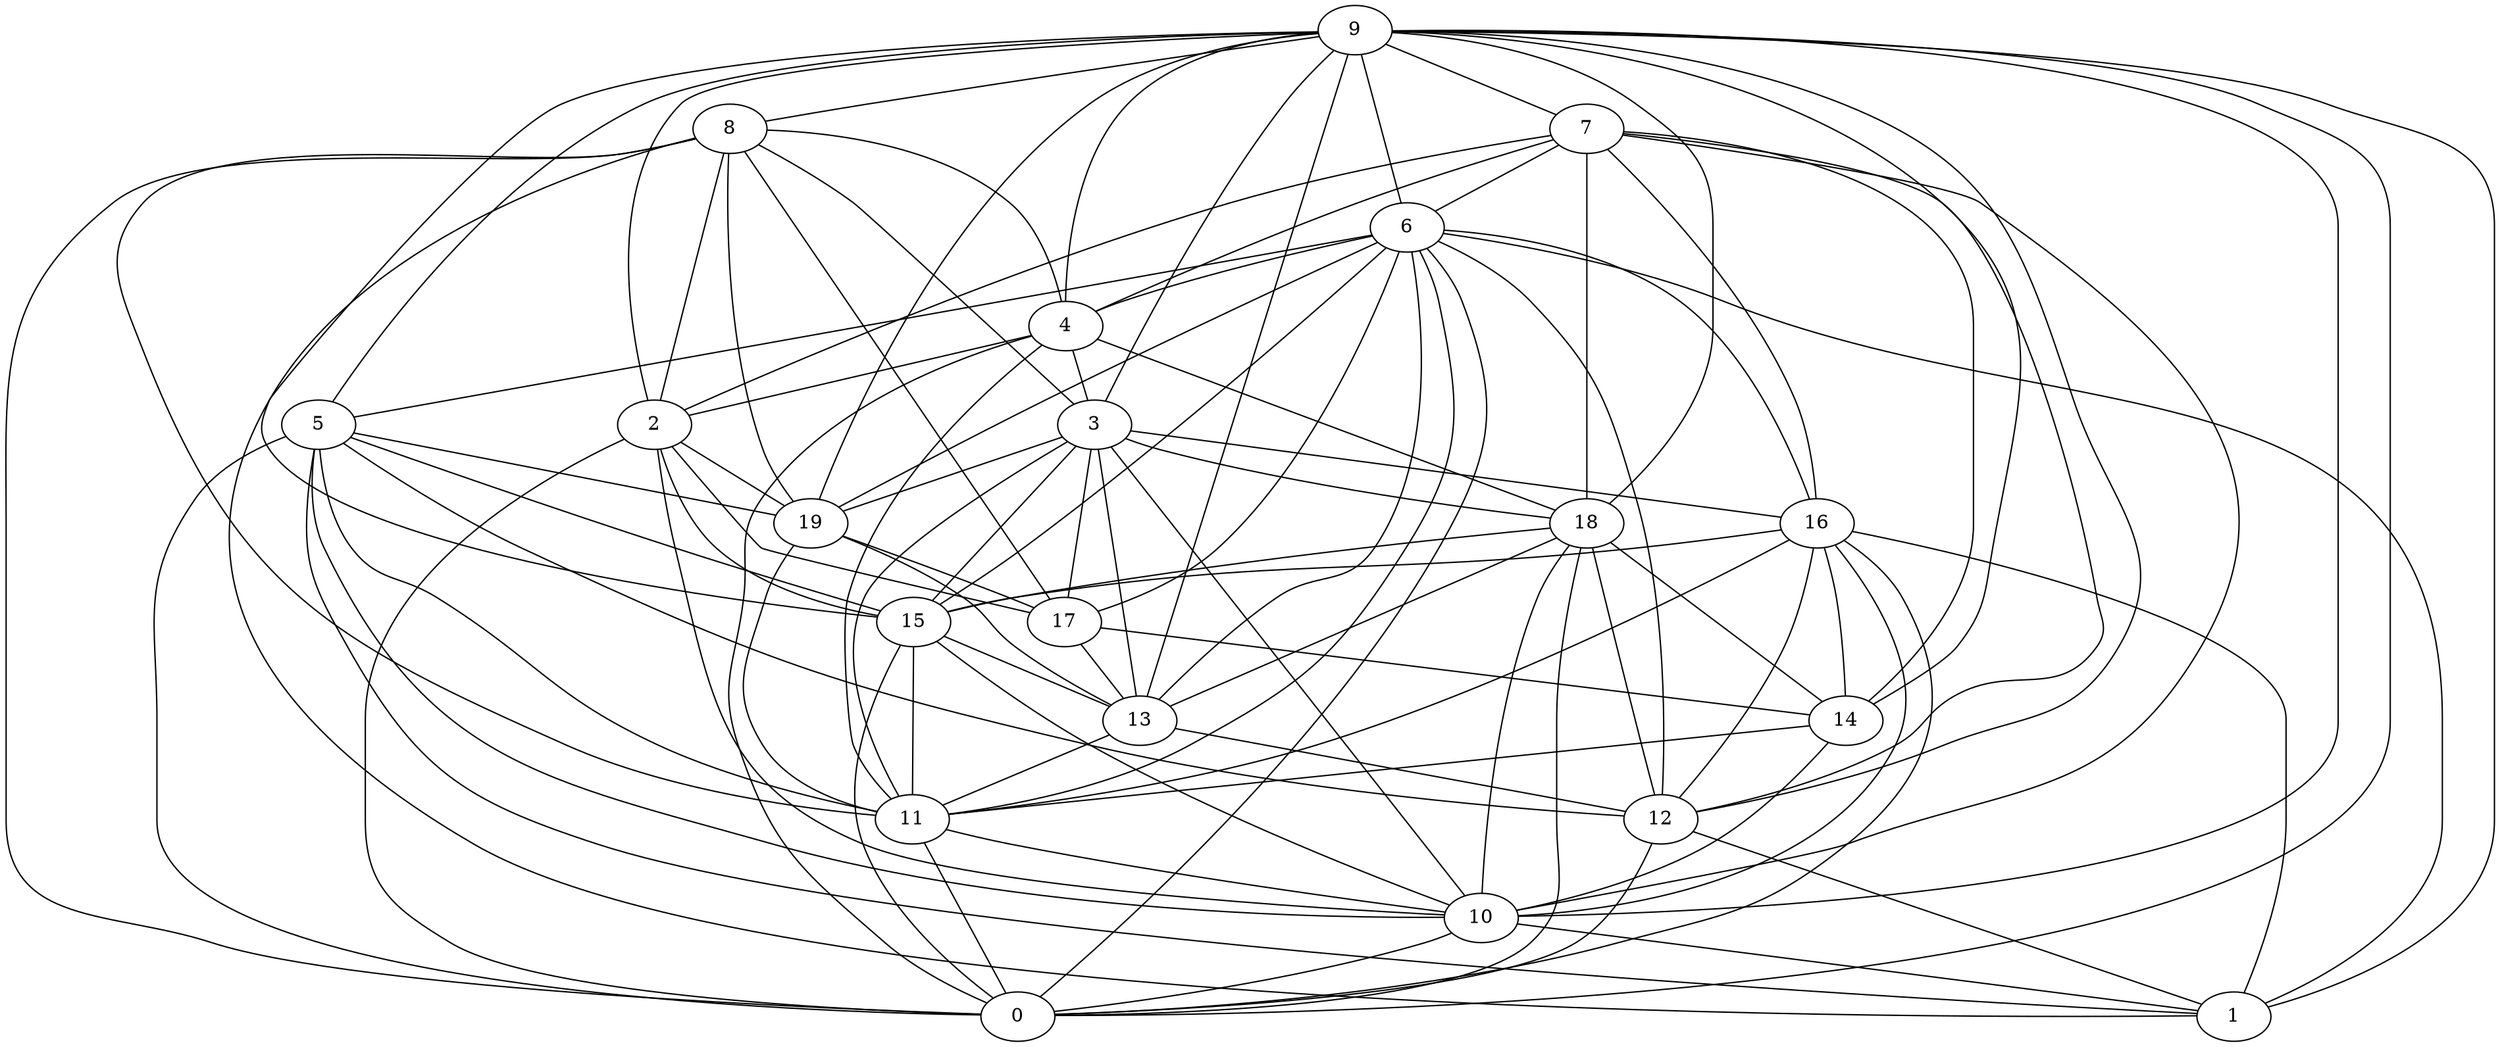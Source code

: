 digraph GG_graph {

subgraph G_graph {
edge [color = black]
"8" -> "1" [dir = none]
"8" -> "3" [dir = none]
"14" -> "10" [dir = none]
"4" -> "2" [dir = none]
"2" -> "19" [dir = none]
"2" -> "17" [dir = none]
"2" -> "15" [dir = none]
"15" -> "13" [dir = none]
"5" -> "11" [dir = none]
"5" -> "12" [dir = none]
"11" -> "0" [dir = none]
"18" -> "0" [dir = none]
"18" -> "10" [dir = none]
"18" -> "15" [dir = none]
"18" -> "13" [dir = none]
"12" -> "0" [dir = none]
"19" -> "11" [dir = none]
"6" -> "12" [dir = none]
"6" -> "4" [dir = none]
"6" -> "17" [dir = none]
"6" -> "15" [dir = none]
"6" -> "5" [dir = none]
"6" -> "1" [dir = none]
"6" -> "13" [dir = none]
"9" -> "2" [dir = none]
"9" -> "13" [dir = none]
"9" -> "7" [dir = none]
"9" -> "0" [dir = none]
"9" -> "10" [dir = none]
"7" -> "6" [dir = none]
"7" -> "16" [dir = none]
"7" -> "2" [dir = none]
"17" -> "14" [dir = none]
"3" -> "15" [dir = none]
"3" -> "13" [dir = none]
"3" -> "17" [dir = none]
"16" -> "15" [dir = none]
"16" -> "1" [dir = none]
"18" -> "14" [dir = none]
"4" -> "3" [dir = none]
"16" -> "14" [dir = none]
"9" -> "15" [dir = none]
"2" -> "10" [dir = none]
"3" -> "10" [dir = none]
"12" -> "1" [dir = none]
"6" -> "16" [dir = none]
"7" -> "12" [dir = none]
"9" -> "1" [dir = none]
"4" -> "0" [dir = none]
"13" -> "12" [dir = none]
"9" -> "18" [dir = none]
"15" -> "0" [dir = none]
"9" -> "5" [dir = none]
"19" -> "13" [dir = none]
"9" -> "14" [dir = none]
"4" -> "11" [dir = none]
"9" -> "3" [dir = none]
"16" -> "11" [dir = none]
"8" -> "2" [dir = none]
"11" -> "10" [dir = none]
"15" -> "11" [dir = none]
"9" -> "19" [dir = none]
"8" -> "4" [dir = none]
"10" -> "1" [dir = none]
"2" -> "0" [dir = none]
"3" -> "18" [dir = none]
"8" -> "11" [dir = none]
"6" -> "11" [dir = none]
"5" -> "10" [dir = none]
"16" -> "10" [dir = none]
"7" -> "4" [dir = none]
"9" -> "8" [dir = none]
"8" -> "0" [dir = none]
"6" -> "19" [dir = none]
"3" -> "11" [dir = none]
"15" -> "10" [dir = none]
"10" -> "0" [dir = none]
"6" -> "0" [dir = none]
"16" -> "0" [dir = none]
"9" -> "4" [dir = none]
"18" -> "12" [dir = none]
"8" -> "19" [dir = none]
"7" -> "18" [dir = none]
"16" -> "12" [dir = none]
"5" -> "1" [dir = none]
"5" -> "15" [dir = none]
"7" -> "10" [dir = none]
"19" -> "17" [dir = none]
"9" -> "6" [dir = none]
"7" -> "14" [dir = none]
"4" -> "18" [dir = none]
"8" -> "17" [dir = none]
"17" -> "13" [dir = none]
"9" -> "12" [dir = none]
"13" -> "11" [dir = none]
"3" -> "19" [dir = none]
"14" -> "11" [dir = none]
"5" -> "0" [dir = none]
"5" -> "19" [dir = none]
"3" -> "16" [dir = none]
}

}
